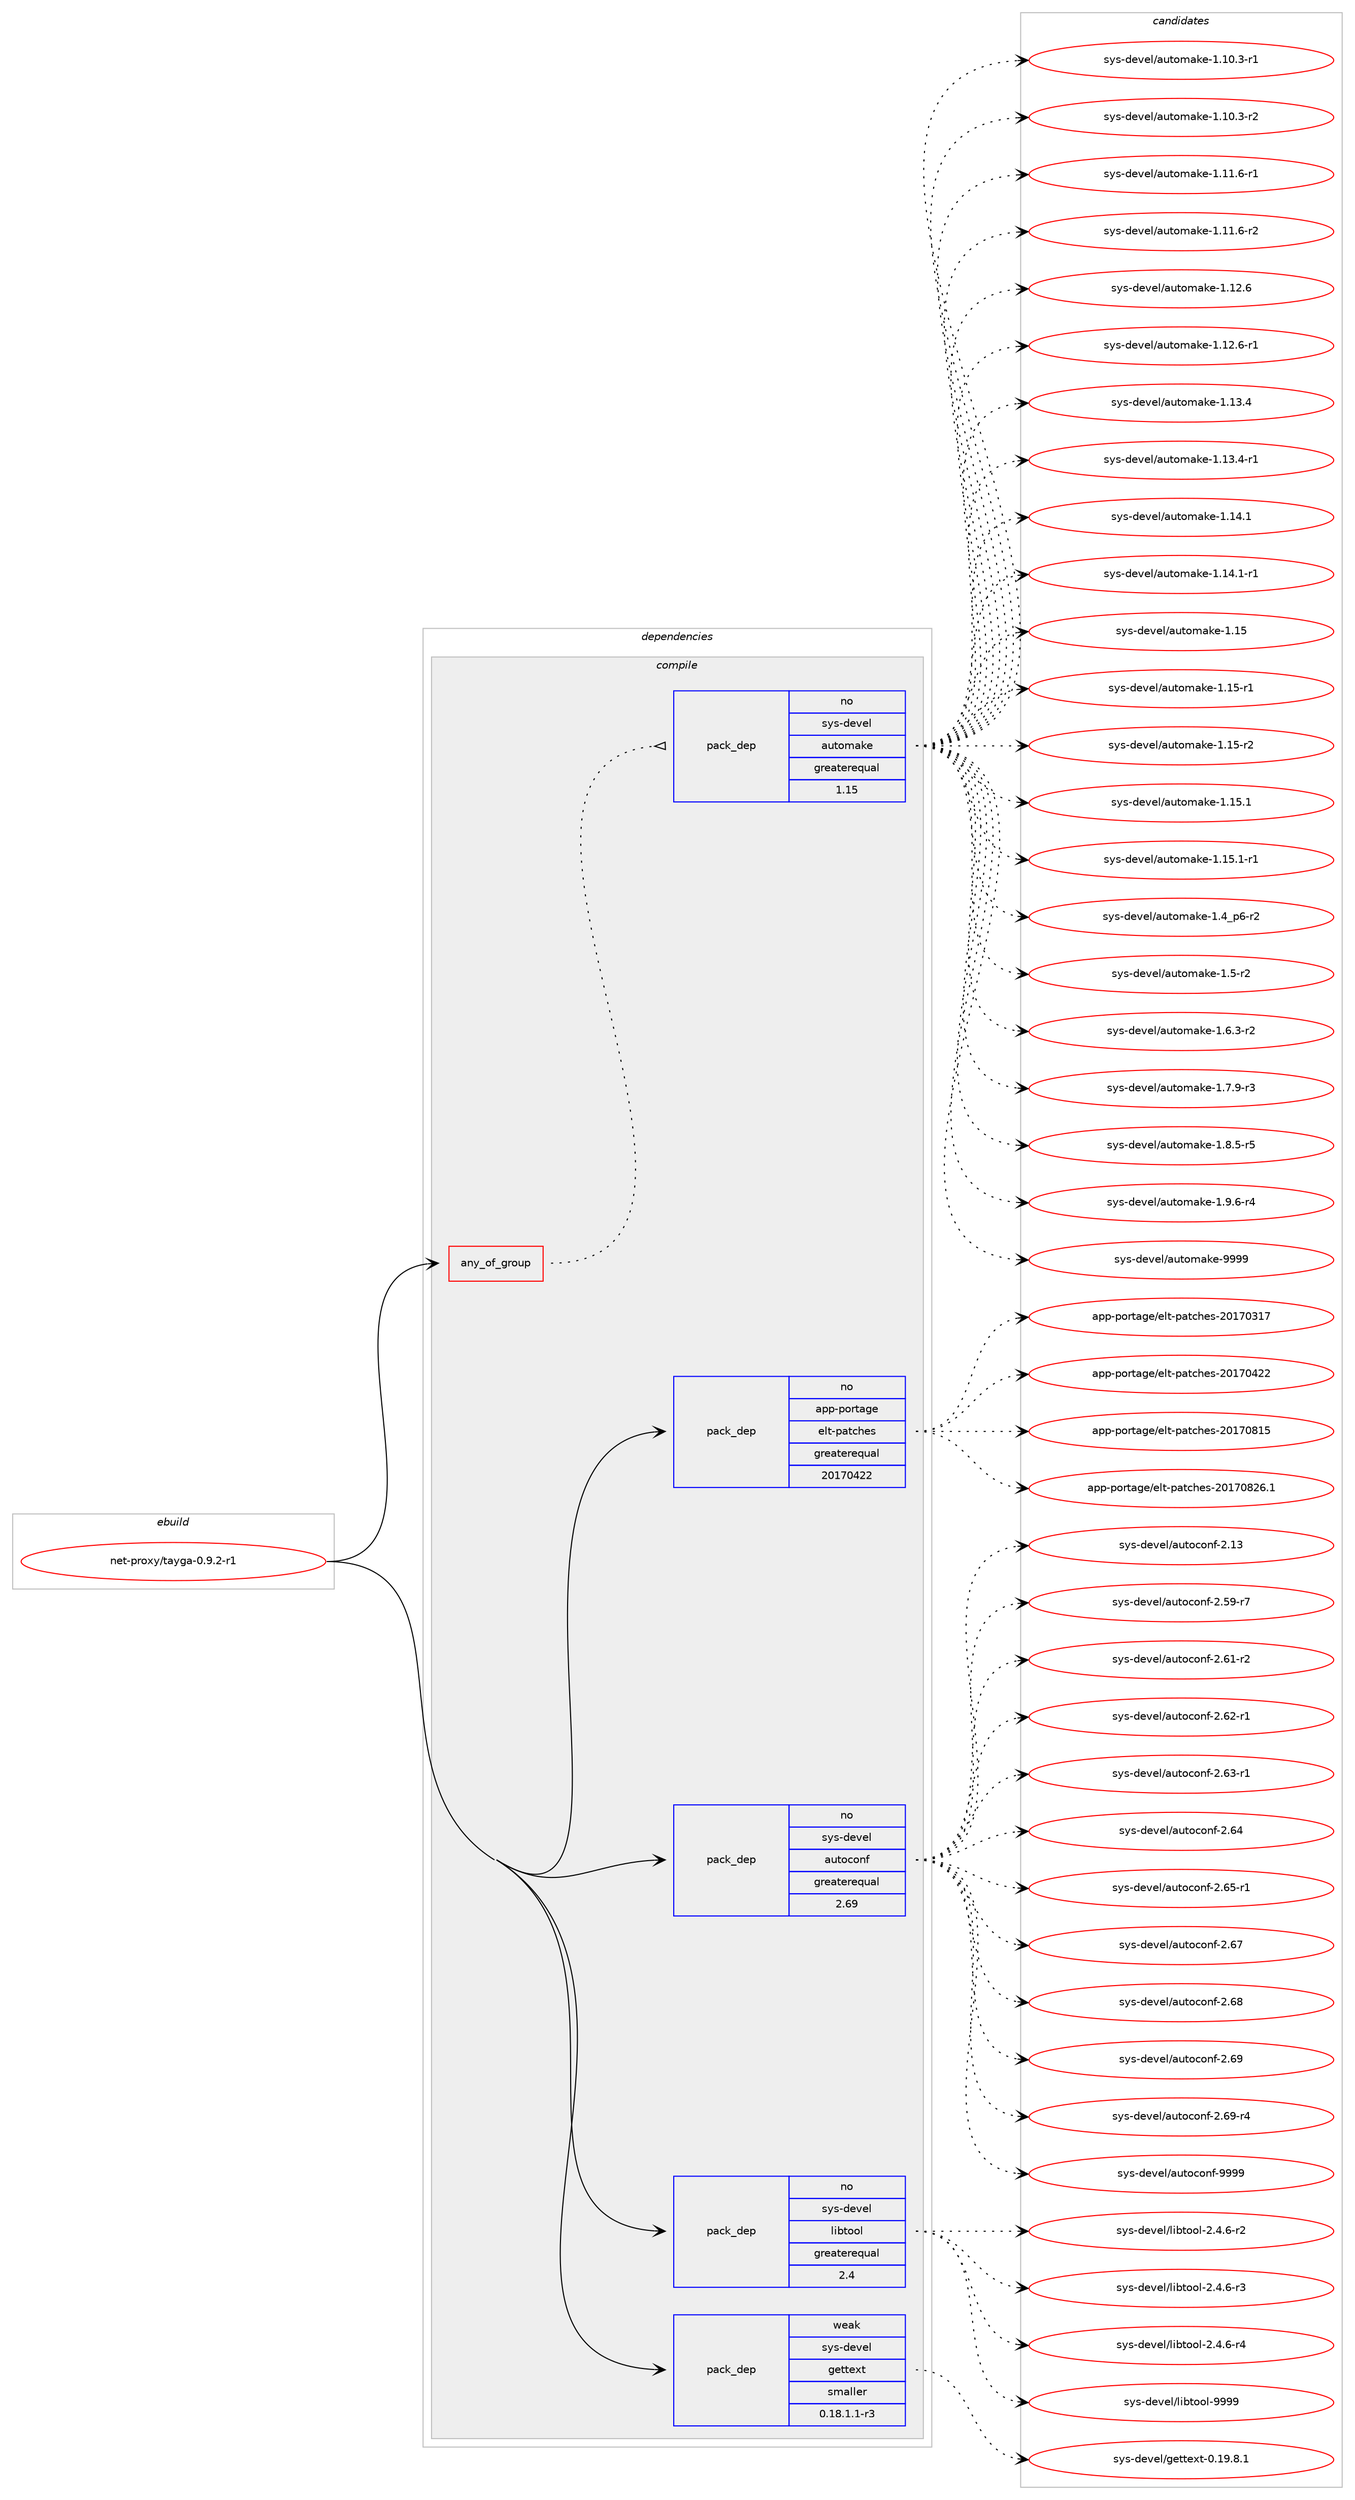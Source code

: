 digraph prolog {

# *************
# Graph options
# *************

newrank=true;
concentrate=true;
compound=true;
graph [rankdir=LR,fontname=Helvetica,fontsize=10,ranksep=1.5];#, ranksep=2.5, nodesep=0.2];
edge  [arrowhead=vee];
node  [fontname=Helvetica,fontsize=10];

# **********
# The ebuild
# **********

subgraph cluster_leftcol {
color=gray;
rank=same;
label=<<i>ebuild</i>>;
id [label="net-proxy/tayga-0.9.2-r1", color=red, width=4, href="../net-proxy/tayga-0.9.2-r1.svg"];
}

# ****************
# The dependencies
# ****************

subgraph cluster_midcol {
color=gray;
label=<<i>dependencies</i>>;
subgraph cluster_compile {
fillcolor="#eeeeee";
style=filled;
label=<<i>compile</i>>;
subgraph any69 {
dependency2709 [label=<<TABLE BORDER="0" CELLBORDER="1" CELLSPACING="0" CELLPADDING="4"><TR><TD CELLPADDING="10">any_of_group</TD></TR></TABLE>>, shape=none, color=red];subgraph pack1865 {
dependency2710 [label=<<TABLE BORDER="0" CELLBORDER="1" CELLSPACING="0" CELLPADDING="4" WIDTH="220"><TR><TD ROWSPAN="6" CELLPADDING="30">pack_dep</TD></TR><TR><TD WIDTH="110">no</TD></TR><TR><TD>sys-devel</TD></TR><TR><TD>automake</TD></TR><TR><TD>greaterequal</TD></TR><TR><TD>1.15</TD></TR></TABLE>>, shape=none, color=blue];
}
dependency2709:e -> dependency2710:w [weight=20,style="dotted",arrowhead="oinv"];
}
id:e -> dependency2709:w [weight=20,style="solid",arrowhead="vee"];
subgraph pack1866 {
dependency2711 [label=<<TABLE BORDER="0" CELLBORDER="1" CELLSPACING="0" CELLPADDING="4" WIDTH="220"><TR><TD ROWSPAN="6" CELLPADDING="30">pack_dep</TD></TR><TR><TD WIDTH="110">no</TD></TR><TR><TD>app-portage</TD></TR><TR><TD>elt-patches</TD></TR><TR><TD>greaterequal</TD></TR><TR><TD>20170422</TD></TR></TABLE>>, shape=none, color=blue];
}
id:e -> dependency2711:w [weight=20,style="solid",arrowhead="vee"];
subgraph pack1867 {
dependency2712 [label=<<TABLE BORDER="0" CELLBORDER="1" CELLSPACING="0" CELLPADDING="4" WIDTH="220"><TR><TD ROWSPAN="6" CELLPADDING="30">pack_dep</TD></TR><TR><TD WIDTH="110">no</TD></TR><TR><TD>sys-devel</TD></TR><TR><TD>autoconf</TD></TR><TR><TD>greaterequal</TD></TR><TR><TD>2.69</TD></TR></TABLE>>, shape=none, color=blue];
}
id:e -> dependency2712:w [weight=20,style="solid",arrowhead="vee"];
subgraph pack1868 {
dependency2713 [label=<<TABLE BORDER="0" CELLBORDER="1" CELLSPACING="0" CELLPADDING="4" WIDTH="220"><TR><TD ROWSPAN="6" CELLPADDING="30">pack_dep</TD></TR><TR><TD WIDTH="110">no</TD></TR><TR><TD>sys-devel</TD></TR><TR><TD>libtool</TD></TR><TR><TD>greaterequal</TD></TR><TR><TD>2.4</TD></TR></TABLE>>, shape=none, color=blue];
}
id:e -> dependency2713:w [weight=20,style="solid",arrowhead="vee"];
subgraph pack1869 {
dependency2714 [label=<<TABLE BORDER="0" CELLBORDER="1" CELLSPACING="0" CELLPADDING="4" WIDTH="220"><TR><TD ROWSPAN="6" CELLPADDING="30">pack_dep</TD></TR><TR><TD WIDTH="110">weak</TD></TR><TR><TD>sys-devel</TD></TR><TR><TD>gettext</TD></TR><TR><TD>smaller</TD></TR><TR><TD>0.18.1.1-r3</TD></TR></TABLE>>, shape=none, color=blue];
}
id:e -> dependency2714:w [weight=20,style="solid",arrowhead="vee"];
}
subgraph cluster_compileandrun {
fillcolor="#eeeeee";
style=filled;
label=<<i>compile and run</i>>;
}
subgraph cluster_run {
fillcolor="#eeeeee";
style=filled;
label=<<i>run</i>>;
}
}

# **************
# The candidates
# **************

subgraph cluster_choices {
rank=same;
color=gray;
label=<<i>candidates</i>>;

subgraph choice1865 {
color=black;
nodesep=1;
choice11512111545100101118101108479711711611110997107101454946494846514511449 [label="sys-devel/automake-1.10.3-r1", color=red, width=4,href="../sys-devel/automake-1.10.3-r1.svg"];
choice11512111545100101118101108479711711611110997107101454946494846514511450 [label="sys-devel/automake-1.10.3-r2", color=red, width=4,href="../sys-devel/automake-1.10.3-r2.svg"];
choice11512111545100101118101108479711711611110997107101454946494946544511449 [label="sys-devel/automake-1.11.6-r1", color=red, width=4,href="../sys-devel/automake-1.11.6-r1.svg"];
choice11512111545100101118101108479711711611110997107101454946494946544511450 [label="sys-devel/automake-1.11.6-r2", color=red, width=4,href="../sys-devel/automake-1.11.6-r2.svg"];
choice1151211154510010111810110847971171161111099710710145494649504654 [label="sys-devel/automake-1.12.6", color=red, width=4,href="../sys-devel/automake-1.12.6.svg"];
choice11512111545100101118101108479711711611110997107101454946495046544511449 [label="sys-devel/automake-1.12.6-r1", color=red, width=4,href="../sys-devel/automake-1.12.6-r1.svg"];
choice1151211154510010111810110847971171161111099710710145494649514652 [label="sys-devel/automake-1.13.4", color=red, width=4,href="../sys-devel/automake-1.13.4.svg"];
choice11512111545100101118101108479711711611110997107101454946495146524511449 [label="sys-devel/automake-1.13.4-r1", color=red, width=4,href="../sys-devel/automake-1.13.4-r1.svg"];
choice1151211154510010111810110847971171161111099710710145494649524649 [label="sys-devel/automake-1.14.1", color=red, width=4,href="../sys-devel/automake-1.14.1.svg"];
choice11512111545100101118101108479711711611110997107101454946495246494511449 [label="sys-devel/automake-1.14.1-r1", color=red, width=4,href="../sys-devel/automake-1.14.1-r1.svg"];
choice115121115451001011181011084797117116111109971071014549464953 [label="sys-devel/automake-1.15", color=red, width=4,href="../sys-devel/automake-1.15.svg"];
choice1151211154510010111810110847971171161111099710710145494649534511449 [label="sys-devel/automake-1.15-r1", color=red, width=4,href="../sys-devel/automake-1.15-r1.svg"];
choice1151211154510010111810110847971171161111099710710145494649534511450 [label="sys-devel/automake-1.15-r2", color=red, width=4,href="../sys-devel/automake-1.15-r2.svg"];
choice1151211154510010111810110847971171161111099710710145494649534649 [label="sys-devel/automake-1.15.1", color=red, width=4,href="../sys-devel/automake-1.15.1.svg"];
choice11512111545100101118101108479711711611110997107101454946495346494511449 [label="sys-devel/automake-1.15.1-r1", color=red, width=4,href="../sys-devel/automake-1.15.1-r1.svg"];
choice115121115451001011181011084797117116111109971071014549465295112544511450 [label="sys-devel/automake-1.4_p6-r2", color=red, width=4,href="../sys-devel/automake-1.4_p6-r2.svg"];
choice11512111545100101118101108479711711611110997107101454946534511450 [label="sys-devel/automake-1.5-r2", color=red, width=4,href="../sys-devel/automake-1.5-r2.svg"];
choice115121115451001011181011084797117116111109971071014549465446514511450 [label="sys-devel/automake-1.6.3-r2", color=red, width=4,href="../sys-devel/automake-1.6.3-r2.svg"];
choice115121115451001011181011084797117116111109971071014549465546574511451 [label="sys-devel/automake-1.7.9-r3", color=red, width=4,href="../sys-devel/automake-1.7.9-r3.svg"];
choice115121115451001011181011084797117116111109971071014549465646534511453 [label="sys-devel/automake-1.8.5-r5", color=red, width=4,href="../sys-devel/automake-1.8.5-r5.svg"];
choice115121115451001011181011084797117116111109971071014549465746544511452 [label="sys-devel/automake-1.9.6-r4", color=red, width=4,href="../sys-devel/automake-1.9.6-r4.svg"];
choice115121115451001011181011084797117116111109971071014557575757 [label="sys-devel/automake-9999", color=red, width=4,href="../sys-devel/automake-9999.svg"];
dependency2710:e -> choice11512111545100101118101108479711711611110997107101454946494846514511449:w [style=dotted,weight="100"];
dependency2710:e -> choice11512111545100101118101108479711711611110997107101454946494846514511450:w [style=dotted,weight="100"];
dependency2710:e -> choice11512111545100101118101108479711711611110997107101454946494946544511449:w [style=dotted,weight="100"];
dependency2710:e -> choice11512111545100101118101108479711711611110997107101454946494946544511450:w [style=dotted,weight="100"];
dependency2710:e -> choice1151211154510010111810110847971171161111099710710145494649504654:w [style=dotted,weight="100"];
dependency2710:e -> choice11512111545100101118101108479711711611110997107101454946495046544511449:w [style=dotted,weight="100"];
dependency2710:e -> choice1151211154510010111810110847971171161111099710710145494649514652:w [style=dotted,weight="100"];
dependency2710:e -> choice11512111545100101118101108479711711611110997107101454946495146524511449:w [style=dotted,weight="100"];
dependency2710:e -> choice1151211154510010111810110847971171161111099710710145494649524649:w [style=dotted,weight="100"];
dependency2710:e -> choice11512111545100101118101108479711711611110997107101454946495246494511449:w [style=dotted,weight="100"];
dependency2710:e -> choice115121115451001011181011084797117116111109971071014549464953:w [style=dotted,weight="100"];
dependency2710:e -> choice1151211154510010111810110847971171161111099710710145494649534511449:w [style=dotted,weight="100"];
dependency2710:e -> choice1151211154510010111810110847971171161111099710710145494649534511450:w [style=dotted,weight="100"];
dependency2710:e -> choice1151211154510010111810110847971171161111099710710145494649534649:w [style=dotted,weight="100"];
dependency2710:e -> choice11512111545100101118101108479711711611110997107101454946495346494511449:w [style=dotted,weight="100"];
dependency2710:e -> choice115121115451001011181011084797117116111109971071014549465295112544511450:w [style=dotted,weight="100"];
dependency2710:e -> choice11512111545100101118101108479711711611110997107101454946534511450:w [style=dotted,weight="100"];
dependency2710:e -> choice115121115451001011181011084797117116111109971071014549465446514511450:w [style=dotted,weight="100"];
dependency2710:e -> choice115121115451001011181011084797117116111109971071014549465546574511451:w [style=dotted,weight="100"];
dependency2710:e -> choice115121115451001011181011084797117116111109971071014549465646534511453:w [style=dotted,weight="100"];
dependency2710:e -> choice115121115451001011181011084797117116111109971071014549465746544511452:w [style=dotted,weight="100"];
dependency2710:e -> choice115121115451001011181011084797117116111109971071014557575757:w [style=dotted,weight="100"];
}
subgraph choice1866 {
color=black;
nodesep=1;
choice97112112451121111141169710310147101108116451129711699104101115455048495548514955 [label="app-portage/elt-patches-20170317", color=red, width=4,href="../app-portage/elt-patches-20170317.svg"];
choice97112112451121111141169710310147101108116451129711699104101115455048495548525050 [label="app-portage/elt-patches-20170422", color=red, width=4,href="../app-portage/elt-patches-20170422.svg"];
choice97112112451121111141169710310147101108116451129711699104101115455048495548564953 [label="app-portage/elt-patches-20170815", color=red, width=4,href="../app-portage/elt-patches-20170815.svg"];
choice971121124511211111411697103101471011081164511297116991041011154550484955485650544649 [label="app-portage/elt-patches-20170826.1", color=red, width=4,href="../app-portage/elt-patches-20170826.1.svg"];
dependency2711:e -> choice97112112451121111141169710310147101108116451129711699104101115455048495548514955:w [style=dotted,weight="100"];
dependency2711:e -> choice97112112451121111141169710310147101108116451129711699104101115455048495548525050:w [style=dotted,weight="100"];
dependency2711:e -> choice97112112451121111141169710310147101108116451129711699104101115455048495548564953:w [style=dotted,weight="100"];
dependency2711:e -> choice971121124511211111411697103101471011081164511297116991041011154550484955485650544649:w [style=dotted,weight="100"];
}
subgraph choice1867 {
color=black;
nodesep=1;
choice115121115451001011181011084797117116111991111101024550464951 [label="sys-devel/autoconf-2.13", color=red, width=4,href="../sys-devel/autoconf-2.13.svg"];
choice1151211154510010111810110847971171161119911111010245504653574511455 [label="sys-devel/autoconf-2.59-r7", color=red, width=4,href="../sys-devel/autoconf-2.59-r7.svg"];
choice1151211154510010111810110847971171161119911111010245504654494511450 [label="sys-devel/autoconf-2.61-r2", color=red, width=4,href="../sys-devel/autoconf-2.61-r2.svg"];
choice1151211154510010111810110847971171161119911111010245504654504511449 [label="sys-devel/autoconf-2.62-r1", color=red, width=4,href="../sys-devel/autoconf-2.62-r1.svg"];
choice1151211154510010111810110847971171161119911111010245504654514511449 [label="sys-devel/autoconf-2.63-r1", color=red, width=4,href="../sys-devel/autoconf-2.63-r1.svg"];
choice115121115451001011181011084797117116111991111101024550465452 [label="sys-devel/autoconf-2.64", color=red, width=4,href="../sys-devel/autoconf-2.64.svg"];
choice1151211154510010111810110847971171161119911111010245504654534511449 [label="sys-devel/autoconf-2.65-r1", color=red, width=4,href="../sys-devel/autoconf-2.65-r1.svg"];
choice115121115451001011181011084797117116111991111101024550465455 [label="sys-devel/autoconf-2.67", color=red, width=4,href="../sys-devel/autoconf-2.67.svg"];
choice115121115451001011181011084797117116111991111101024550465456 [label="sys-devel/autoconf-2.68", color=red, width=4,href="../sys-devel/autoconf-2.68.svg"];
choice115121115451001011181011084797117116111991111101024550465457 [label="sys-devel/autoconf-2.69", color=red, width=4,href="../sys-devel/autoconf-2.69.svg"];
choice1151211154510010111810110847971171161119911111010245504654574511452 [label="sys-devel/autoconf-2.69-r4", color=red, width=4,href="../sys-devel/autoconf-2.69-r4.svg"];
choice115121115451001011181011084797117116111991111101024557575757 [label="sys-devel/autoconf-9999", color=red, width=4,href="../sys-devel/autoconf-9999.svg"];
dependency2712:e -> choice115121115451001011181011084797117116111991111101024550464951:w [style=dotted,weight="100"];
dependency2712:e -> choice1151211154510010111810110847971171161119911111010245504653574511455:w [style=dotted,weight="100"];
dependency2712:e -> choice1151211154510010111810110847971171161119911111010245504654494511450:w [style=dotted,weight="100"];
dependency2712:e -> choice1151211154510010111810110847971171161119911111010245504654504511449:w [style=dotted,weight="100"];
dependency2712:e -> choice1151211154510010111810110847971171161119911111010245504654514511449:w [style=dotted,weight="100"];
dependency2712:e -> choice115121115451001011181011084797117116111991111101024550465452:w [style=dotted,weight="100"];
dependency2712:e -> choice1151211154510010111810110847971171161119911111010245504654534511449:w [style=dotted,weight="100"];
dependency2712:e -> choice115121115451001011181011084797117116111991111101024550465455:w [style=dotted,weight="100"];
dependency2712:e -> choice115121115451001011181011084797117116111991111101024550465456:w [style=dotted,weight="100"];
dependency2712:e -> choice115121115451001011181011084797117116111991111101024550465457:w [style=dotted,weight="100"];
dependency2712:e -> choice1151211154510010111810110847971171161119911111010245504654574511452:w [style=dotted,weight="100"];
dependency2712:e -> choice115121115451001011181011084797117116111991111101024557575757:w [style=dotted,weight="100"];
}
subgraph choice1868 {
color=black;
nodesep=1;
choice1151211154510010111810110847108105981161111111084550465246544511450 [label="sys-devel/libtool-2.4.6-r2", color=red, width=4,href="../sys-devel/libtool-2.4.6-r2.svg"];
choice1151211154510010111810110847108105981161111111084550465246544511451 [label="sys-devel/libtool-2.4.6-r3", color=red, width=4,href="../sys-devel/libtool-2.4.6-r3.svg"];
choice1151211154510010111810110847108105981161111111084550465246544511452 [label="sys-devel/libtool-2.4.6-r4", color=red, width=4,href="../sys-devel/libtool-2.4.6-r4.svg"];
choice1151211154510010111810110847108105981161111111084557575757 [label="sys-devel/libtool-9999", color=red, width=4,href="../sys-devel/libtool-9999.svg"];
dependency2713:e -> choice1151211154510010111810110847108105981161111111084550465246544511450:w [style=dotted,weight="100"];
dependency2713:e -> choice1151211154510010111810110847108105981161111111084550465246544511451:w [style=dotted,weight="100"];
dependency2713:e -> choice1151211154510010111810110847108105981161111111084550465246544511452:w [style=dotted,weight="100"];
dependency2713:e -> choice1151211154510010111810110847108105981161111111084557575757:w [style=dotted,weight="100"];
}
subgraph choice1869 {
color=black;
nodesep=1;
choice1151211154510010111810110847103101116116101120116454846495746564649 [label="sys-devel/gettext-0.19.8.1", color=red, width=4,href="../sys-devel/gettext-0.19.8.1.svg"];
dependency2714:e -> choice1151211154510010111810110847103101116116101120116454846495746564649:w [style=dotted,weight="100"];
}
}

}
